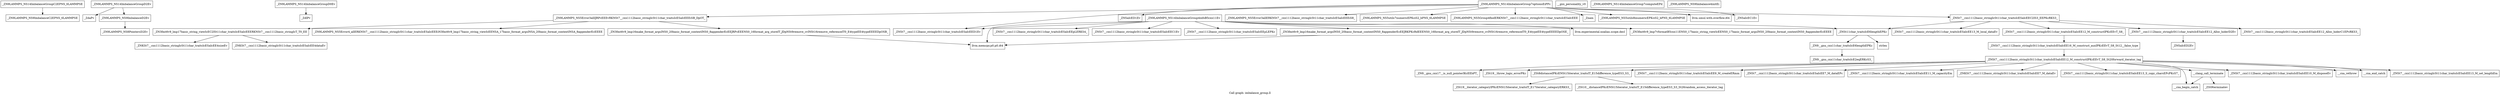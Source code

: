 digraph "Call graph: imbalance_group.ll" {
	label="Call graph: imbalance_group.ll";

	Node0x5626cbd1d490 [shape=record,label="{_ZN9LAMMPS_NS14ImbalanceGroupC2EPNS_6LAMMPSE}"];
	Node0x5626cbd1d490 -> Node0x5626cbd6ea70;
	Node0x5626cbd6ea70 [shape=record,label="{_ZN9LAMMPS_NS9ImbalanceC2EPNS_6LAMMPSE}"];
	Node0x5626cbd6e920 [shape=record,label="{_ZN9LAMMPS_NS14ImbalanceGroupD2Ev}"];
	Node0x5626cbd6e920 -> Node0x5626cbd1be50;
	Node0x5626cbd6e920 -> Node0x5626cbd1d1e0;
	Node0x5626cbd1be50 [shape=record,label="{_ZdaPv}"];
	Node0x5626cbd1d1e0 [shape=record,label="{_ZN9LAMMPS_NS9ImbalanceD2Ev}"];
	Node0x5626cbd1d1e0 -> Node0x5626cbd48d90;
	Node0x5626cbd1d510 [shape=record,label="{_ZN9LAMMPS_NS14ImbalanceGroupD0Ev}"];
	Node0x5626cbd1d510 -> Node0x5626cbd1d2e0;
	Node0x5626cbd1d2e0 [shape=record,label="{_ZdlPv}"];
	Node0x5626cbd1d5a0 [shape=record,label="{_ZN9LAMMPS_NS14ImbalanceGroup7optionsEiPPc}"];
	Node0x5626cbd1d5a0 -> Node0x5626cbd1c7d0;
	Node0x5626cbd1d5a0 -> Node0x5626cbd5b300;
	Node0x5626cbd1d5a0 -> Node0x5626cbd76890;
	Node0x5626cbd1d5a0 -> Node0x5626cbd76810;
	Node0x5626cbd1d5a0 -> Node0x5626cbd24590;
	Node0x5626cbd1d5a0 -> Node0x5626cbd27a80;
	Node0x5626cbd1d5a0 -> Node0x5626cbd26be0;
	Node0x5626cbd1d5a0 -> Node0x5626cbd262e0;
	Node0x5626cbd1d5a0 -> Node0x5626cbd25a40;
	Node0x5626cbd1d5a0 -> Node0x5626cbd77420;
	Node0x5626cbd1d5a0 -> Node0x5626cbd24ae0;
	Node0x5626cbd24590 [shape=record,label="{_ZN9LAMMPS_NS5Error3allERKNSt7__cxx1112basic_stringIcSt11char_traitsIcESaIcEEEiS8_}"];
	Node0x5626cbd1c7d0 [shape=record,label="{_ZNSaIcEC1Ev}"];
	Node0x5626cbd5b300 [shape=record,label="{_ZNSt7__cxx1112basic_stringIcSt11char_traitsIcESaIcEEC2IS3_EEPKcRKS3_}"];
	Node0x5626cbd5b300 -> Node0x5626cbd2aa60;
	Node0x5626cbd5b300 -> Node0x5626cbd2bea0;
	Node0x5626cbd5b300 -> Node0x5626cbd2c820;
	Node0x5626cbd5b300 -> Node0x5626cbd2dae0;
	Node0x5626cbd5b300 -> Node0x5626cbd2e370;
	Node0x5626cbd2fcd0 [shape=record,label="{__gxx_personality_v0}"];
	Node0x5626cbd76810 [shape=record,label="{_ZNSt7__cxx1112basic_stringIcSt11char_traitsIcESaIcEED1Ev}"];
	Node0x5626cbd76890 [shape=record,label="{_ZNSaIcED1Ev}"];
	Node0x5626cbd77420 [shape=record,label="{_ZN9LAMMPS_NS5utils8inumericEPKciS2_bPNS_6LAMMPSE}"];
	Node0x5626cbd24ae0 [shape=record,label="{llvm.umul.with.overflow.i64}"];
	Node0x5626cbd25a40 [shape=record,label="{_Znam}"];
	Node0x5626cbd262e0 [shape=record,label="{_ZN9LAMMPS_NS5Group4findERKNSt7__cxx1112basic_stringIcSt11char_traitsIcESaIcEEE}"];
	Node0x5626cbd26be0 [shape=record,label="{_ZN9LAMMPS_NS5Error3allIJRPcEEEvRKNSt7__cxx1112basic_stringIcSt11char_traitsIcESaIcEEEiSB_DpOT_}"];
	Node0x5626cbd26be0 -> Node0x5626cbd32b80;
	Node0x5626cbd26be0 -> Node0x5626cbd34be0;
	Node0x5626cbd26be0 -> Node0x5626cbd35d00;
	Node0x5626cbd27a80 [shape=record,label="{_ZN9LAMMPS_NS5utils7numericEPKciS2_bPNS_6LAMMPSE}"];
	Node0x5626cbd37130 [shape=record,label="{_ZN9LAMMPS_NS14ImbalanceGroup7computeEPd}"];
	Node0x5626cbd389a0 [shape=record,label="{_ZN9LAMMPS_NS14ImbalanceGroup4infoB5cxx11Ev}"];
	Node0x5626cbd389a0 -> Node0x5626cbd3c310;
	Node0x5626cbd389a0 -> Node0x5626cbd3cff0;
	Node0x5626cbd389a0 -> Node0x5626cbd2c820;
	Node0x5626cbd389a0 -> Node0x5626cbd3f8a0;
	Node0x5626cbd389a0 -> Node0x5626cbd405d0;
	Node0x5626cbd389a0 -> Node0x5626cbd40a70;
	Node0x5626cbd389a0 -> Node0x5626cbd411c0;
	Node0x5626cbd389a0 -> Node0x5626cbd42340;
	Node0x5626cbd389a0 -> Node0x5626cbd76810;
	Node0x5626cbd411c0 [shape=record,label="{_ZN3fmt6v9_lmp7vformatB5cxx11ENS0_17basic_string_viewIcEENS0_17basic_format_argsINS0_20basic_format_contextINS0_8appenderEcEEEE}"];
	Node0x5626cbd3c310 [shape=record,label="{_ZNSt7__cxx1112basic_stringIcSt11char_traitsIcESaIcEEC1Ev}"];
	Node0x5626cbd3cff0 [shape=record,label="{_ZNSt7__cxx1112basic_stringIcSt11char_traitsIcESaIcEEpLEPKc}"];
	Node0x5626cbd42340 [shape=record,label="{_ZNSt7__cxx1112basic_stringIcSt11char_traitsIcESaIcEEpLERKS4_}"];
	Node0x5626cbd44060 [shape=record,label="{_ZN9LAMMPS_NS9Imbalance4initEi}"];
	Node0x5626cbd48d90 [shape=record,label="{_ZN9LAMMPS_NS8PointersD2Ev}"];
	Node0x5626cbd2aa60 [shape=record,label="{_ZNSt7__cxx1112basic_stringIcSt11char_traitsIcESaIcEE13_M_local_dataEv}"];
	Node0x5626cbd2bea0 [shape=record,label="{_ZNSt7__cxx1112basic_stringIcSt11char_traitsIcESaIcEE12_Alloc_hiderC1EPcRKS3_}"];
	Node0x5626cbd2dae0 [shape=record,label="{_ZNSt7__cxx1112basic_stringIcSt11char_traitsIcESaIcEE12_M_constructIPKcEEvT_S8_}"];
	Node0x5626cbd2dae0 -> Node0x5626cbd51df0;
	Node0x5626cbd2c820 [shape=record,label="{_ZNSt11char_traitsIcE6lengthEPKc}"];
	Node0x5626cbd2c820 -> Node0x5626cbd53700;
	Node0x5626cbd2c820 -> Node0x5626cbd4b5e0;
	Node0x5626cbd2e370 [shape=record,label="{_ZNSt7__cxx1112basic_stringIcSt11char_traitsIcESaIcEE12_Alloc_hiderD2Ev}"];
	Node0x5626cbd2e370 -> Node0x5626cbd555b0;
	Node0x5626cbd51df0 [shape=record,label="{_ZNSt7__cxx1112basic_stringIcSt11char_traitsIcESaIcEE16_M_construct_auxIPKcEEvT_S8_St12__false_type}"];
	Node0x5626cbd51df0 -> Node0x5626cbd56150;
	Node0x5626cbd56150 [shape=record,label="{_ZNSt7__cxx1112basic_stringIcSt11char_traitsIcESaIcEE12_M_constructIPKcEEvT_S8_St20forward_iterator_tag}"];
	Node0x5626cbd56150 -> Node0x5626cbd3fc90;
	Node0x5626cbd56150 -> Node0x5626cbd598f0;
	Node0x5626cbd56150 -> Node0x5626cbd5abb0;
	Node0x5626cbd56150 -> Node0x5626cbd5b6f0;
	Node0x5626cbd56150 -> Node0x5626cbd5d2c0;
	Node0x5626cbd56150 -> Node0x5626cbd5ae40;
	Node0x5626cbd56150 -> Node0x5626cbd5b5e0;
	Node0x5626cbd56150 -> Node0x5626cbd5f610;
	Node0x5626cbd56150 -> Node0x5626cbd5fbc0;
	Node0x5626cbd56150 -> Node0x5626cbd7ba70;
	Node0x5626cbd56150 -> Node0x5626cbd7baf0;
	Node0x5626cbd56150 -> Node0x5626cbd7bb70;
	Node0x5626cbd56150 -> Node0x5626cbd7bbf0;
	Node0x5626cbd56150 -> Node0x5626cbd7bc70;
	Node0x5626cbd3fc90 [shape=record,label="{_ZN9__gnu_cxx17__is_null_pointerIKcEEbPT_}"];
	Node0x5626cbd598f0 [shape=record,label="{_ZSt19__throw_logic_errorPKc}"];
	Node0x5626cbd5abb0 [shape=record,label="{_ZSt8distanceIPKcENSt15iterator_traitsIT_E15difference_typeES3_S3_}"];
	Node0x5626cbd5abb0 -> Node0x5626cbd61460;
	Node0x5626cbd5abb0 -> Node0x5626cbd627d0;
	Node0x5626cbd5d2c0 [shape=record,label="{_ZNSt7__cxx1112basic_stringIcSt11char_traitsIcESaIcEE7_M_dataEPc}"];
	Node0x5626cbd5b6f0 [shape=record,label="{_ZNSt7__cxx1112basic_stringIcSt11char_traitsIcESaIcEE9_M_createERmm}"];
	Node0x5626cbd5ae40 [shape=record,label="{_ZNSt7__cxx1112basic_stringIcSt11char_traitsIcESaIcEE11_M_capacityEm}"];
	Node0x5626cbd5f610 [shape=record,label="{_ZNSt7__cxx1112basic_stringIcSt11char_traitsIcESaIcEE13_S_copy_charsEPcPKcS7_}"];
	Node0x5626cbd5b5e0 [shape=record,label="{_ZNKSt7__cxx1112basic_stringIcSt11char_traitsIcESaIcEE7_M_dataEv}"];
	Node0x5626cbd5fbc0 [shape=record,label="{__cxa_begin_catch}"];
	Node0x5626cbd7ba70 [shape=record,label="{_ZNSt7__cxx1112basic_stringIcSt11char_traitsIcESaIcEE10_M_disposeEv}"];
	Node0x5626cbd7baf0 [shape=record,label="{__cxa_rethrow}"];
	Node0x5626cbd7bb70 [shape=record,label="{__cxa_end_catch}"];
	Node0x5626cbd7bc70 [shape=record,label="{__clang_call_terminate}"];
	Node0x5626cbd7bc70 -> Node0x5626cbd5fbc0;
	Node0x5626cbd7bc70 -> Node0x5626cbd34c50;
	Node0x5626cbd34c50 [shape=record,label="{_ZSt9terminatev}"];
	Node0x5626cbd7bbf0 [shape=record,label="{_ZNSt7__cxx1112basic_stringIcSt11char_traitsIcESaIcEE13_M_set_lengthEm}"];
	Node0x5626cbd627d0 [shape=record,label="{_ZSt10__distanceIPKcENSt15iterator_traitsIT_E15difference_typeES3_S3_St26random_access_iterator_tag}"];
	Node0x5626cbd61460 [shape=record,label="{_ZSt19__iterator_categoryIPKcENSt15iterator_traitsIT_E17iterator_categoryERKS3_}"];
	Node0x5626cbd53700 [shape=record,label="{_ZN9__gnu_cxx11char_traitsIcE6lengthEPKc}"];
	Node0x5626cbd53700 -> Node0x5626cbd25fb0;
	Node0x5626cbd4b5e0 [shape=record,label="{strlen}"];
	Node0x5626cbd25fb0 [shape=record,label="{_ZN9__gnu_cxx11char_traitsIcE2eqERKcS3_}"];
	Node0x5626cbd555b0 [shape=record,label="{_ZNSaIcED2Ev}"];
	Node0x5626cbd35d00 [shape=record,label="{_ZN9LAMMPS_NS5Error4_allERKNSt7__cxx1112basic_stringIcSt11char_traitsIcESaIcEEEiN3fmt6v9_lmp17basic_string_viewIcEENSA_17basic_format_argsINSA_20basic_format_contextINSA_8appenderEcEEEE}"];
	Node0x5626cbd32b80 [shape=record,label="{_ZN3fmt6v9_lmp17basic_string_viewIcEC2ISt11char_traitsIcESaIcEEERKNSt7__cxx1112basic_stringIcT_T0_EE}"];
	Node0x5626cbd32b80 -> Node0x5626cbd5c700;
	Node0x5626cbd32b80 -> Node0x5626cbd55040;
	Node0x5626cbd34be0 [shape=record,label="{_ZN3fmt6v9_lmp16make_format_argsINS0_20basic_format_contextINS0_8appenderEcEEJRPcEEENS0_16format_arg_storeIT_JDpNSt9remove_cvINSt16remove_referenceIT0_E4typeEE4typeEEEEDpOSB_}"];
	Node0x5626cbd34be0 -> Node0x5626cbd405d0;
	Node0x5626cbd5c700 [shape=record,label="{_ZNKSt7__cxx1112basic_stringIcSt11char_traitsIcESaIcEE4dataEv}"];
	Node0x5626cbd55040 [shape=record,label="{_ZNKSt7__cxx1112basic_stringIcSt11char_traitsIcESaIcEE4sizeEv}"];
	Node0x5626cbd405d0 [shape=record,label="{llvm.memcpy.p0.p0.i64}"];
	Node0x5626cbd40a70 [shape=record,label="{_ZN3fmt6v9_lmp16make_format_argsINS0_20basic_format_contextINS0_8appenderEcEEJRKPKcRdEEENS0_16format_arg_storeIT_JDpNSt9remove_cvINSt16remove_referenceIT0_E4typeEE4typeEEEEDpOSE_}"];
	Node0x5626cbd40a70 -> Node0x5626cbd405d0;
	Node0x5626cbd3f8a0 [shape=record,label="{llvm.experimental.noalias.scope.decl}"];
}
